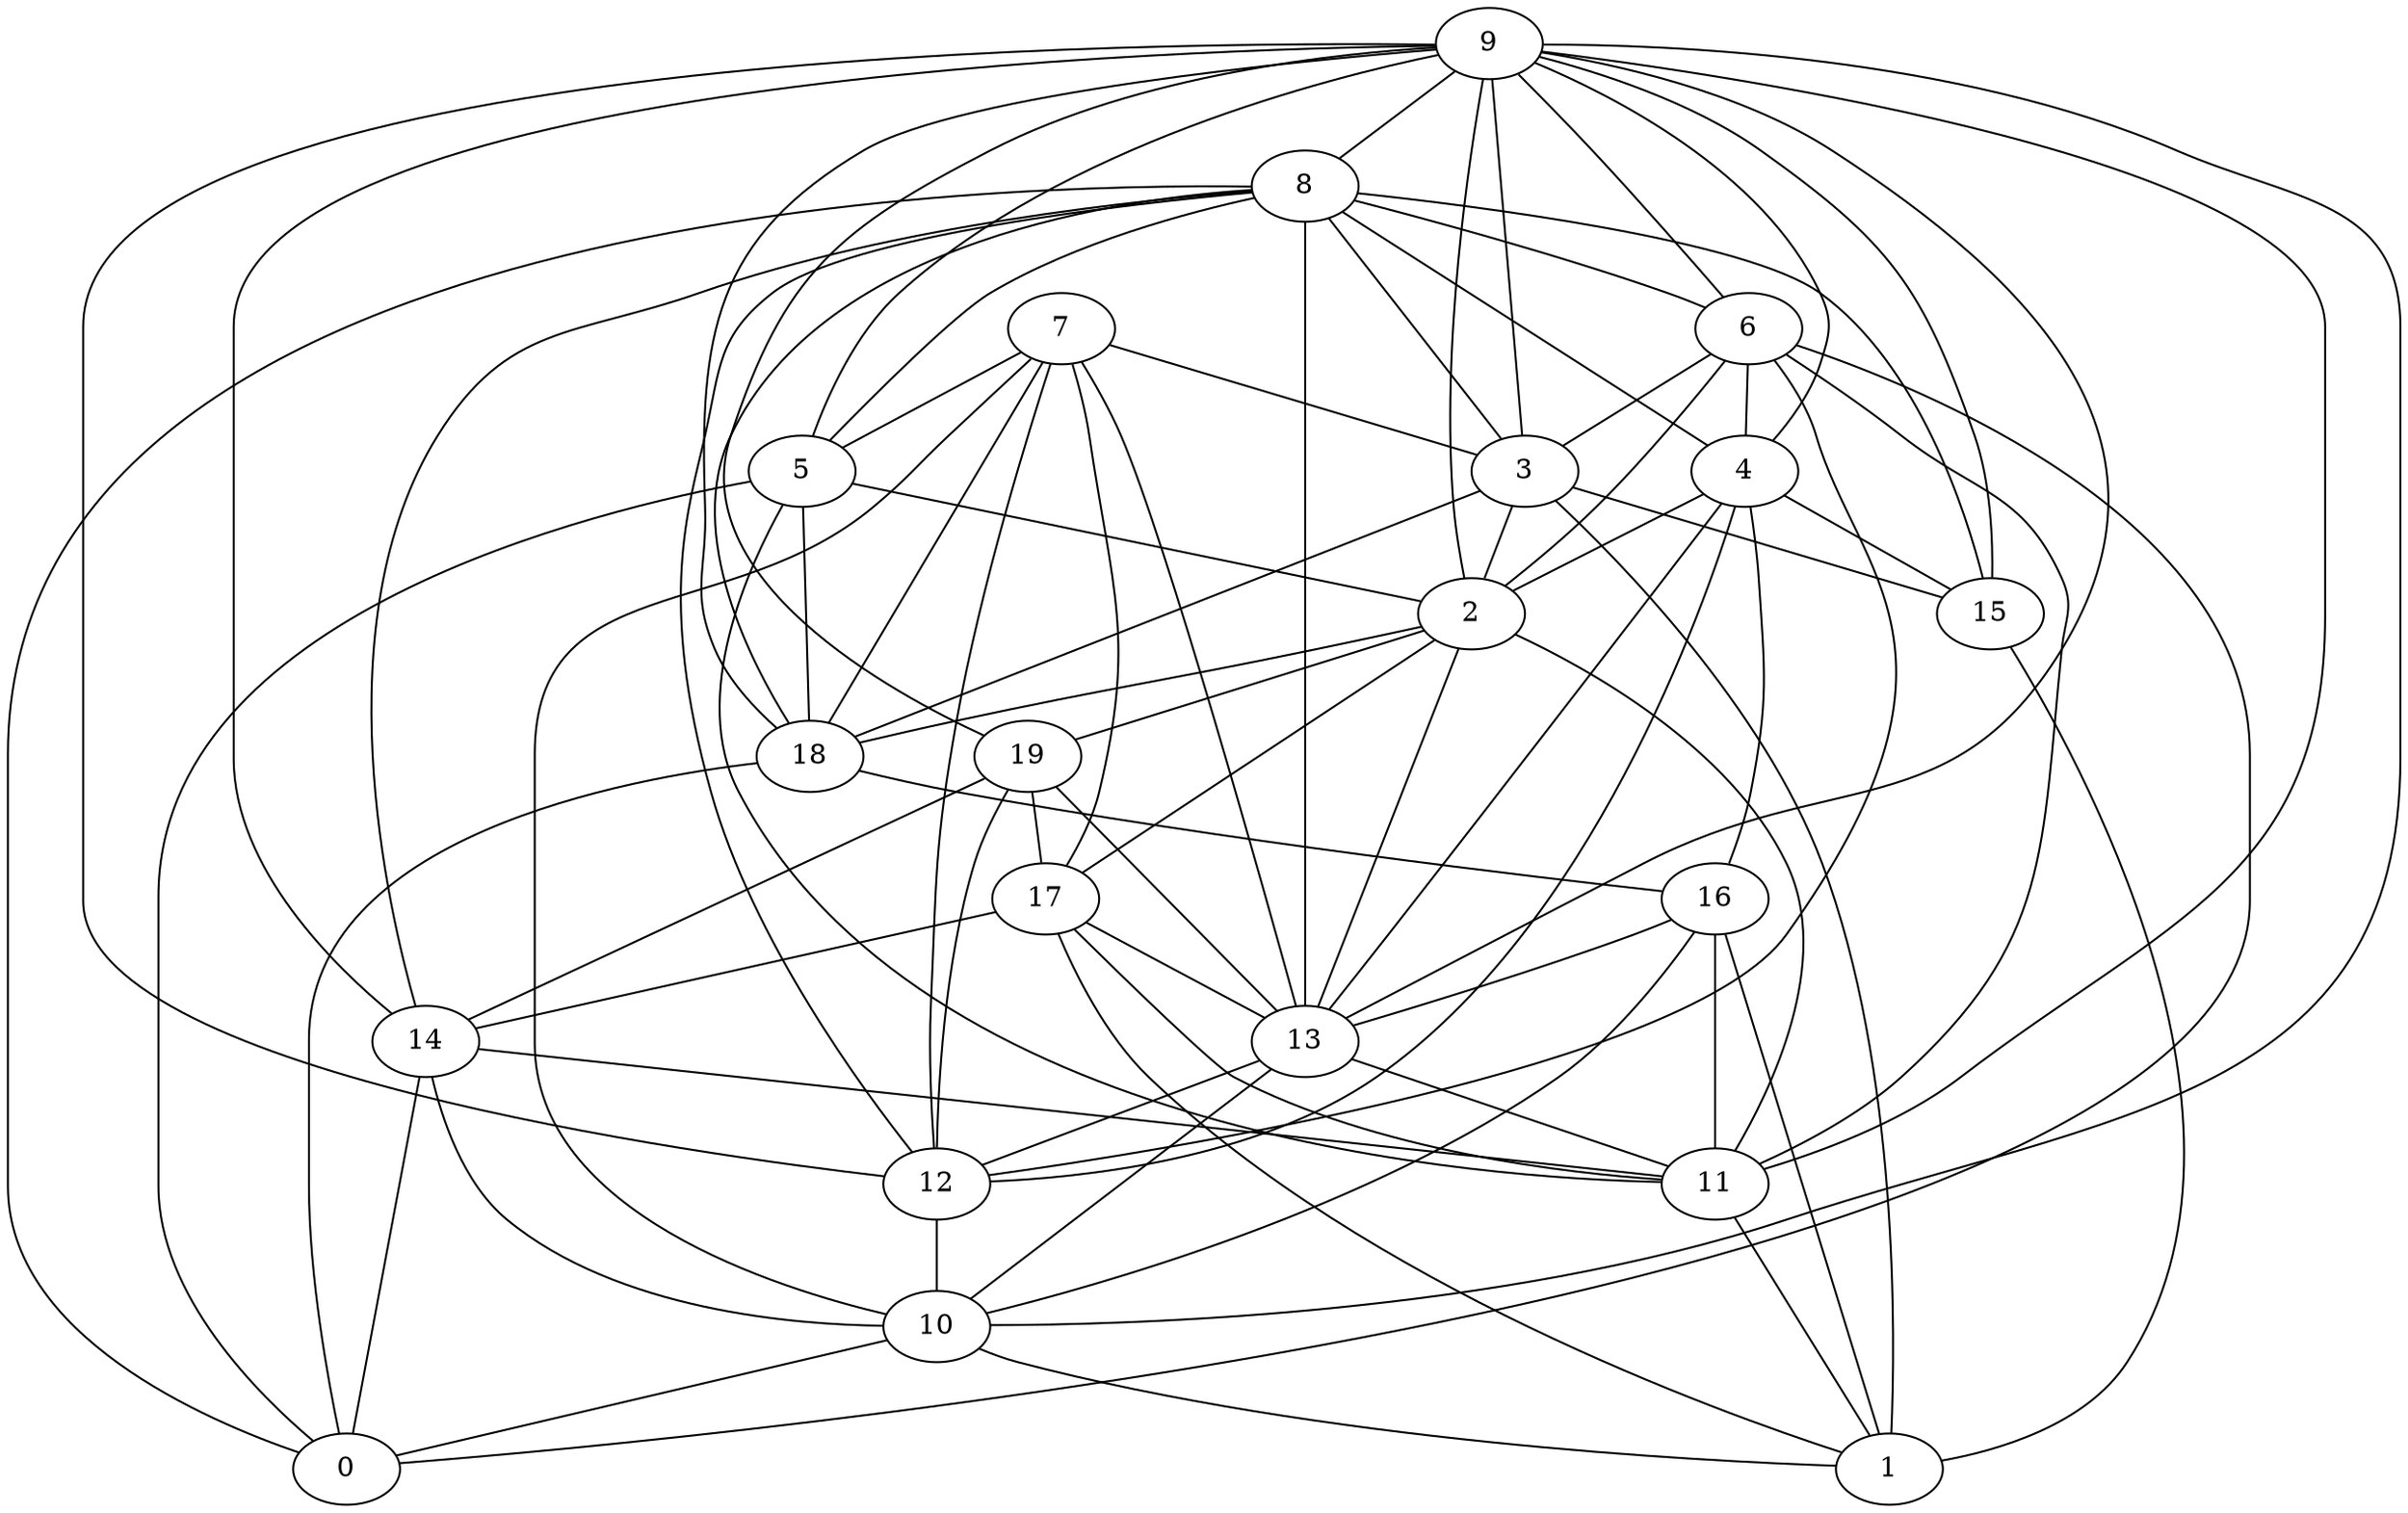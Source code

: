 digraph GG_graph {

subgraph G_graph {
edge [color = black]
"4" -> "15" [dir = none]
"19" -> "13" [dir = none]
"10" -> "1" [dir = none]
"14" -> "11" [dir = none]
"14" -> "0" [dir = none]
"14" -> "10" [dir = none]
"13" -> "12" [dir = none]
"13" -> "11" [dir = none]
"5" -> "11" [dir = none]
"9" -> "6" [dir = none]
"9" -> "15" [dir = none]
"9" -> "18" [dir = none]
"9" -> "5" [dir = none]
"7" -> "13" [dir = none]
"17" -> "14" [dir = none]
"3" -> "18" [dir = none]
"16" -> "10" [dir = none]
"8" -> "13" [dir = none]
"2" -> "18" [dir = none]
"8" -> "12" [dir = none]
"4" -> "12" [dir = none]
"19" -> "12" [dir = none]
"4" -> "2" [dir = none]
"2" -> "19" [dir = none]
"9" -> "4" [dir = none]
"6" -> "4" [dir = none]
"2" -> "13" [dir = none]
"19" -> "17" [dir = none]
"7" -> "10" [dir = none]
"9" -> "10" [dir = none]
"8" -> "6" [dir = none]
"4" -> "13" [dir = none]
"13" -> "10" [dir = none]
"6" -> "12" [dir = none]
"7" -> "5" [dir = none]
"7" -> "3" [dir = none]
"16" -> "11" [dir = none]
"12" -> "10" [dir = none]
"9" -> "13" [dir = none]
"4" -> "16" [dir = none]
"18" -> "0" [dir = none]
"6" -> "0" [dir = none]
"8" -> "5" [dir = none]
"9" -> "11" [dir = none]
"7" -> "17" [dir = none]
"7" -> "12" [dir = none]
"18" -> "16" [dir = none]
"5" -> "18" [dir = none]
"8" -> "14" [dir = none]
"6" -> "3" [dir = none]
"2" -> "17" [dir = none]
"9" -> "19" [dir = none]
"3" -> "15" [dir = none]
"16" -> "1" [dir = none]
"16" -> "13" [dir = none]
"8" -> "3" [dir = none]
"2" -> "11" [dir = none]
"10" -> "0" [dir = none]
"8" -> "4" [dir = none]
"9" -> "14" [dir = none]
"17" -> "13" [dir = none]
"19" -> "14" [dir = none]
"7" -> "18" [dir = none]
"9" -> "8" [dir = none]
"17" -> "11" [dir = none]
"6" -> "11" [dir = none]
"9" -> "3" [dir = none]
"17" -> "1" [dir = none]
"9" -> "12" [dir = none]
"8" -> "15" [dir = none]
"11" -> "1" [dir = none]
"5" -> "2" [dir = none]
"8" -> "18" [dir = none]
"3" -> "1" [dir = none]
"9" -> "2" [dir = none]
"8" -> "0" [dir = none]
"5" -> "0" [dir = none]
"3" -> "2" [dir = none]
"15" -> "1" [dir = none]
"6" -> "2" [dir = none]
}

}
